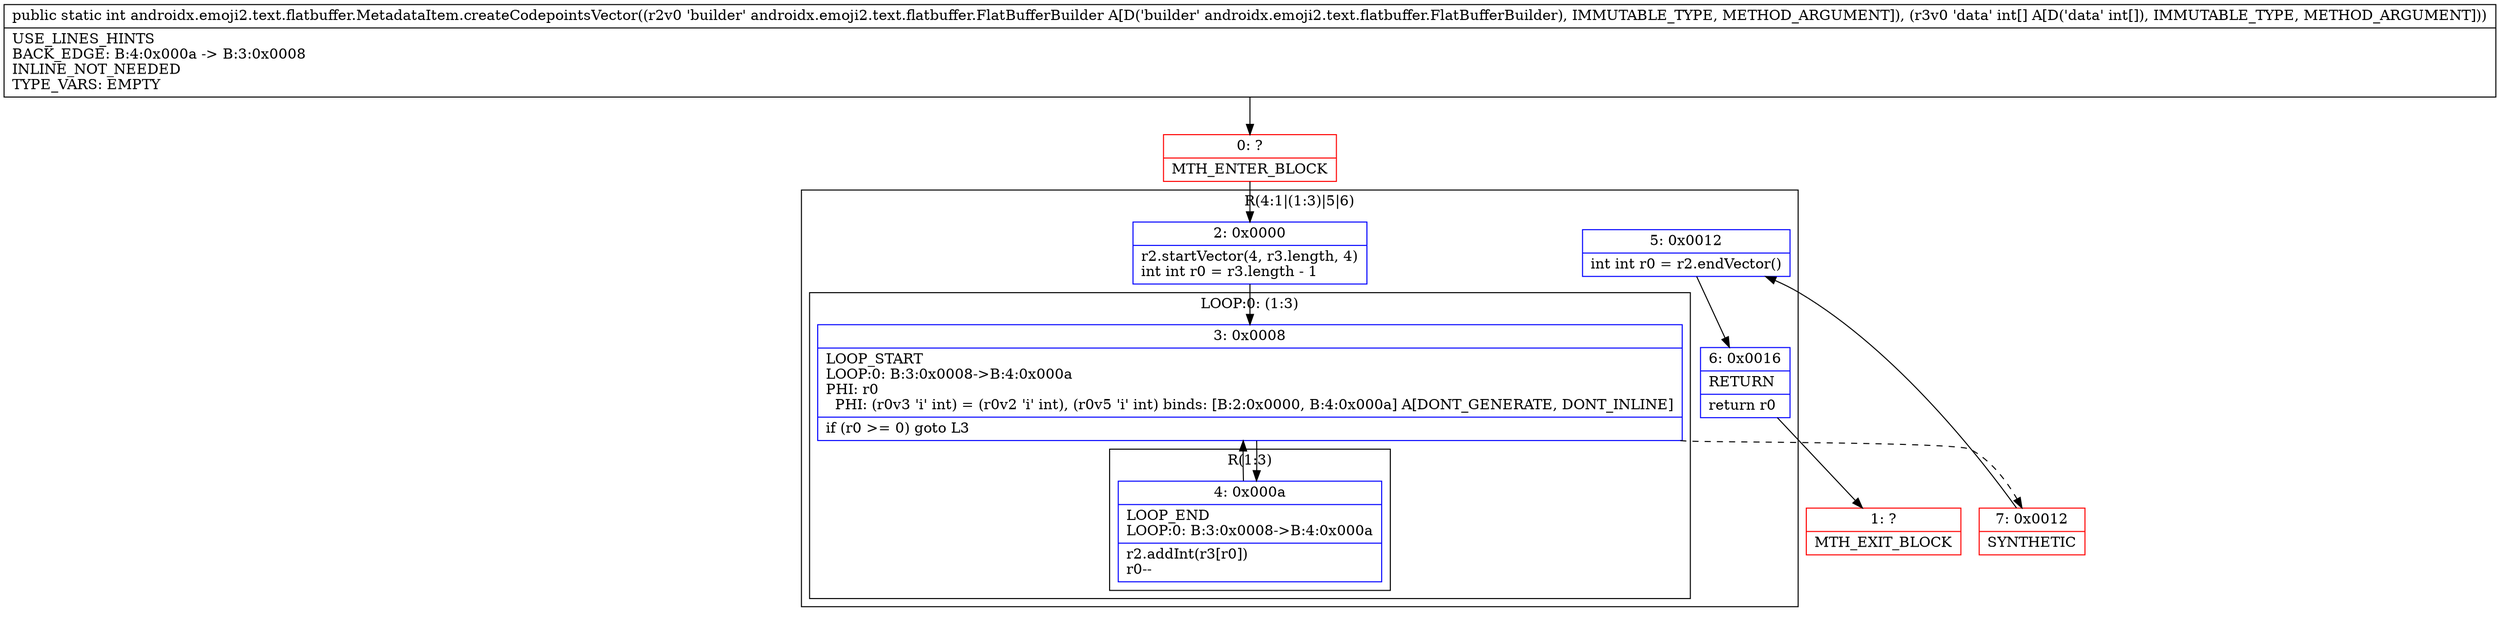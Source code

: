 digraph "CFG forandroidx.emoji2.text.flatbuffer.MetadataItem.createCodepointsVector(Landroidx\/emoji2\/text\/flatbuffer\/FlatBufferBuilder;[I)I" {
subgraph cluster_Region_2128335784 {
label = "R(4:1|(1:3)|5|6)";
node [shape=record,color=blue];
Node_2 [shape=record,label="{2\:\ 0x0000|r2.startVector(4, r3.length, 4)\lint int r0 = r3.length \- 1\l}"];
subgraph cluster_LoopRegion_796071195 {
label = "LOOP:0: (1:3)";
node [shape=record,color=blue];
Node_3 [shape=record,label="{3\:\ 0x0008|LOOP_START\lLOOP:0: B:3:0x0008\-\>B:4:0x000a\lPHI: r0 \l  PHI: (r0v3 'i' int) = (r0v2 'i' int), (r0v5 'i' int) binds: [B:2:0x0000, B:4:0x000a] A[DONT_GENERATE, DONT_INLINE]\l|if (r0 \>= 0) goto L3\l}"];
subgraph cluster_Region_1188551812 {
label = "R(1:3)";
node [shape=record,color=blue];
Node_4 [shape=record,label="{4\:\ 0x000a|LOOP_END\lLOOP:0: B:3:0x0008\-\>B:4:0x000a\l|r2.addInt(r3[r0])\lr0\-\-\l}"];
}
}
Node_5 [shape=record,label="{5\:\ 0x0012|int int r0 = r2.endVector()\l}"];
Node_6 [shape=record,label="{6\:\ 0x0016|RETURN\l|return r0\l}"];
}
Node_0 [shape=record,color=red,label="{0\:\ ?|MTH_ENTER_BLOCK\l}"];
Node_7 [shape=record,color=red,label="{7\:\ 0x0012|SYNTHETIC\l}"];
Node_1 [shape=record,color=red,label="{1\:\ ?|MTH_EXIT_BLOCK\l}"];
MethodNode[shape=record,label="{public static int androidx.emoji2.text.flatbuffer.MetadataItem.createCodepointsVector((r2v0 'builder' androidx.emoji2.text.flatbuffer.FlatBufferBuilder A[D('builder' androidx.emoji2.text.flatbuffer.FlatBufferBuilder), IMMUTABLE_TYPE, METHOD_ARGUMENT]), (r3v0 'data' int[] A[D('data' int[]), IMMUTABLE_TYPE, METHOD_ARGUMENT]))  | USE_LINES_HINTS\lBACK_EDGE: B:4:0x000a \-\> B:3:0x0008\lINLINE_NOT_NEEDED\lTYPE_VARS: EMPTY\l}"];
MethodNode -> Node_0;Node_2 -> Node_3;
Node_3 -> Node_4;
Node_3 -> Node_7[style=dashed];
Node_4 -> Node_3;
Node_5 -> Node_6;
Node_6 -> Node_1;
Node_0 -> Node_2;
Node_7 -> Node_5;
}

